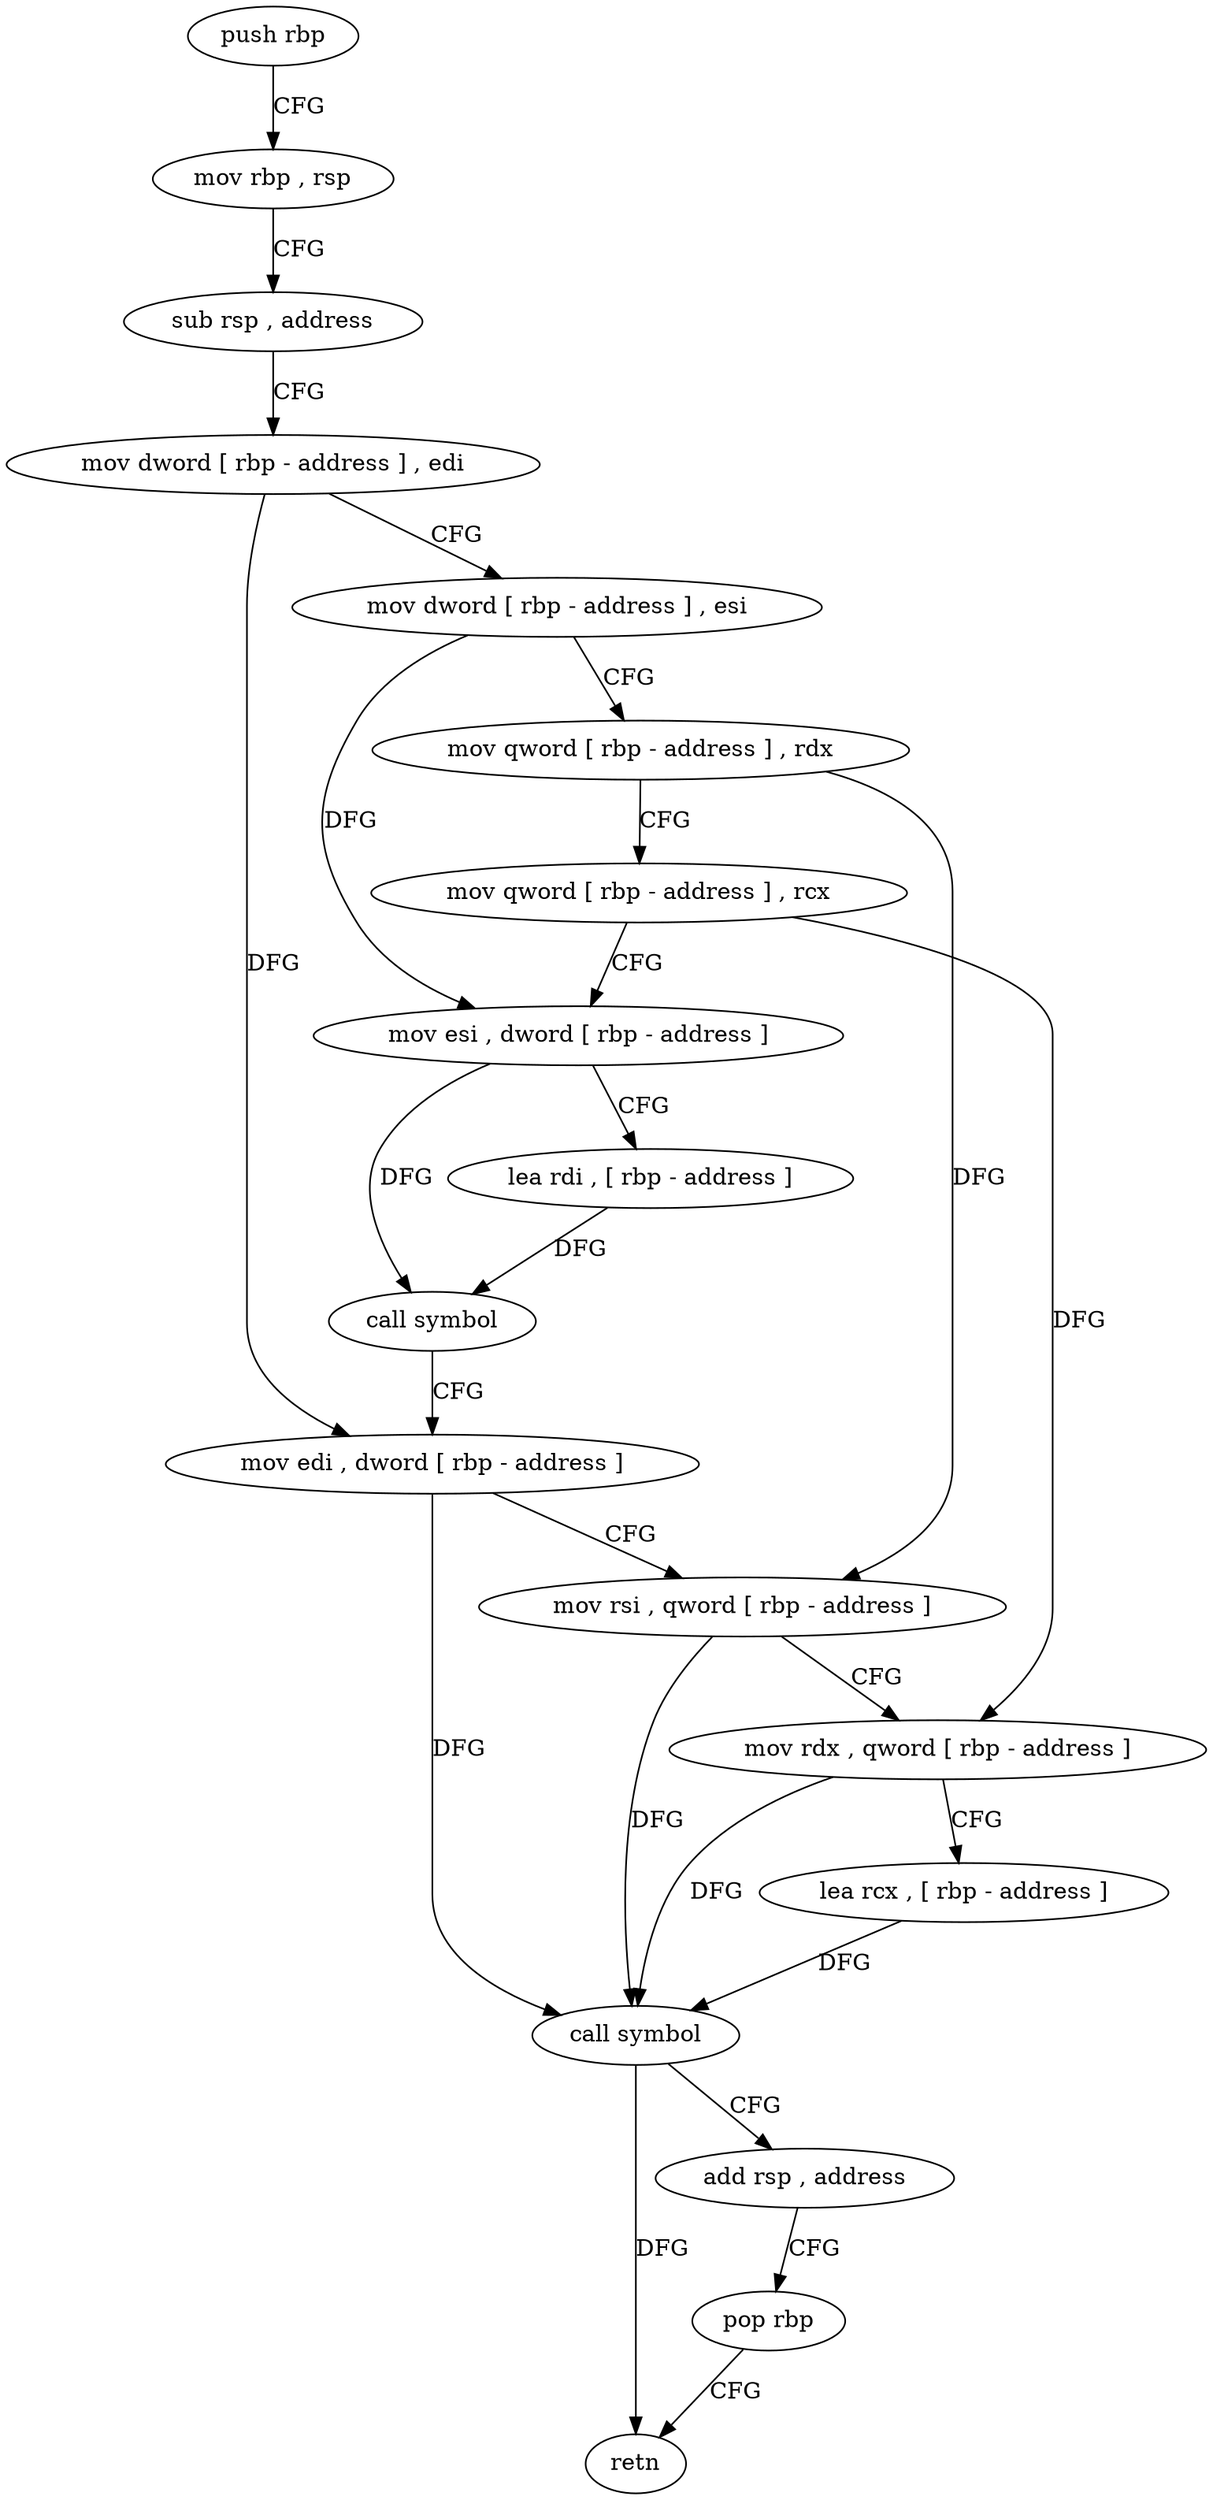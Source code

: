 digraph "func" {
"4218432" [label = "push rbp" ]
"4218433" [label = "mov rbp , rsp" ]
"4218436" [label = "sub rsp , address" ]
"4218440" [label = "mov dword [ rbp - address ] , edi" ]
"4218443" [label = "mov dword [ rbp - address ] , esi" ]
"4218446" [label = "mov qword [ rbp - address ] , rdx" ]
"4218450" [label = "mov qword [ rbp - address ] , rcx" ]
"4218454" [label = "mov esi , dword [ rbp - address ]" ]
"4218457" [label = "lea rdi , [ rbp - address ]" ]
"4218461" [label = "call symbol" ]
"4218466" [label = "mov edi , dword [ rbp - address ]" ]
"4218469" [label = "mov rsi , qword [ rbp - address ]" ]
"4218473" [label = "mov rdx , qword [ rbp - address ]" ]
"4218477" [label = "lea rcx , [ rbp - address ]" ]
"4218481" [label = "call symbol" ]
"4218486" [label = "add rsp , address" ]
"4218490" [label = "pop rbp" ]
"4218491" [label = "retn" ]
"4218432" -> "4218433" [ label = "CFG" ]
"4218433" -> "4218436" [ label = "CFG" ]
"4218436" -> "4218440" [ label = "CFG" ]
"4218440" -> "4218443" [ label = "CFG" ]
"4218440" -> "4218466" [ label = "DFG" ]
"4218443" -> "4218446" [ label = "CFG" ]
"4218443" -> "4218454" [ label = "DFG" ]
"4218446" -> "4218450" [ label = "CFG" ]
"4218446" -> "4218469" [ label = "DFG" ]
"4218450" -> "4218454" [ label = "CFG" ]
"4218450" -> "4218473" [ label = "DFG" ]
"4218454" -> "4218457" [ label = "CFG" ]
"4218454" -> "4218461" [ label = "DFG" ]
"4218457" -> "4218461" [ label = "DFG" ]
"4218461" -> "4218466" [ label = "CFG" ]
"4218466" -> "4218469" [ label = "CFG" ]
"4218466" -> "4218481" [ label = "DFG" ]
"4218469" -> "4218473" [ label = "CFG" ]
"4218469" -> "4218481" [ label = "DFG" ]
"4218473" -> "4218477" [ label = "CFG" ]
"4218473" -> "4218481" [ label = "DFG" ]
"4218477" -> "4218481" [ label = "DFG" ]
"4218481" -> "4218486" [ label = "CFG" ]
"4218481" -> "4218491" [ label = "DFG" ]
"4218486" -> "4218490" [ label = "CFG" ]
"4218490" -> "4218491" [ label = "CFG" ]
}

